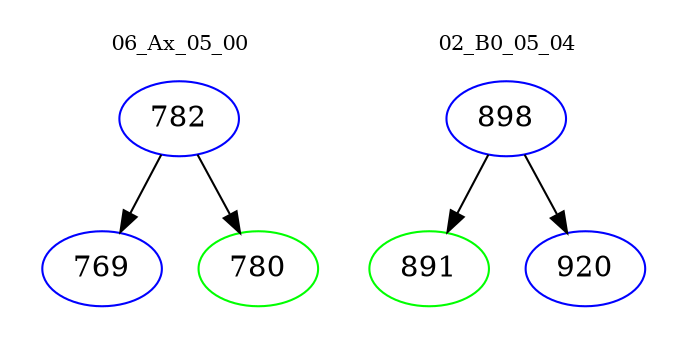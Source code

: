 digraph{
subgraph cluster_0 {
color = white
label = "06_Ax_05_00";
fontsize=10;
T0_782 [label="782", color="blue"]
T0_782 -> T0_769 [color="black"]
T0_769 [label="769", color="blue"]
T0_782 -> T0_780 [color="black"]
T0_780 [label="780", color="green"]
}
subgraph cluster_1 {
color = white
label = "02_B0_05_04";
fontsize=10;
T1_898 [label="898", color="blue"]
T1_898 -> T1_891 [color="black"]
T1_891 [label="891", color="green"]
T1_898 -> T1_920 [color="black"]
T1_920 [label="920", color="blue"]
}
}
